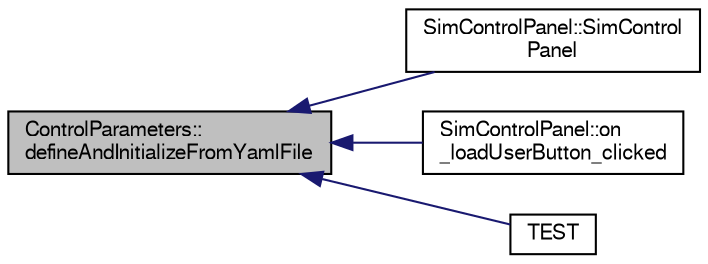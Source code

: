 digraph "ControlParameters::defineAndInitializeFromYamlFile"
{
  edge [fontname="FreeSans",fontsize="10",labelfontname="FreeSans",labelfontsize="10"];
  node [fontname="FreeSans",fontsize="10",shape=record];
  rankdir="LR";
  Node1 [label="ControlParameters::\ldefineAndInitializeFromYamlFile",height=0.2,width=0.4,color="black", fillcolor="grey75", style="filled", fontcolor="black"];
  Node1 -> Node2 [dir="back",color="midnightblue",fontsize="10",style="solid",fontname="FreeSans"];
  Node2 [label="SimControlPanel::SimControl\lPanel",height=0.2,width=0.4,color="black", fillcolor="white", style="filled",URL="$d1/d22/class_sim_control_panel.html#a728b28e7a0ccf97ce92ba1ebcc8d675a"];
  Node1 -> Node3 [dir="back",color="midnightblue",fontsize="10",style="solid",fontname="FreeSans"];
  Node3 [label="SimControlPanel::on\l_loadUserButton_clicked",height=0.2,width=0.4,color="black", fillcolor="white", style="filled",URL="$d1/d22/class_sim_control_panel.html#a9a891de8902696e8c1775978d517ed58"];
  Node1 -> Node4 [dir="back",color="midnightblue",fontsize="10",style="solid",fontname="FreeSans"];
  Node4 [label="TEST",height=0.2,width=0.4,color="black", fillcolor="white", style="filled",URL="$db/d74/test___control_parameters_8cpp.html#a691b752b53b7c9b93d7bf9241292c8bc"];
}

